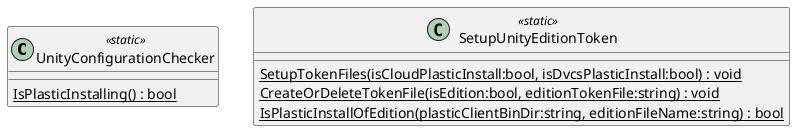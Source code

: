 @startuml
class UnityConfigurationChecker <<static>> {
    {static} IsPlasticInstalling() : bool
}
class SetupUnityEditionToken <<static>> {
    {static} SetupTokenFiles(isCloudPlasticInstall:bool, isDvcsPlasticInstall:bool) : void
    {static} CreateOrDeleteTokenFile(isEdition:bool, editionTokenFile:string) : void
    {static} IsPlasticInstallOfEdition(plasticClientBinDir:string, editionFileName:string) : bool
}
@enduml
